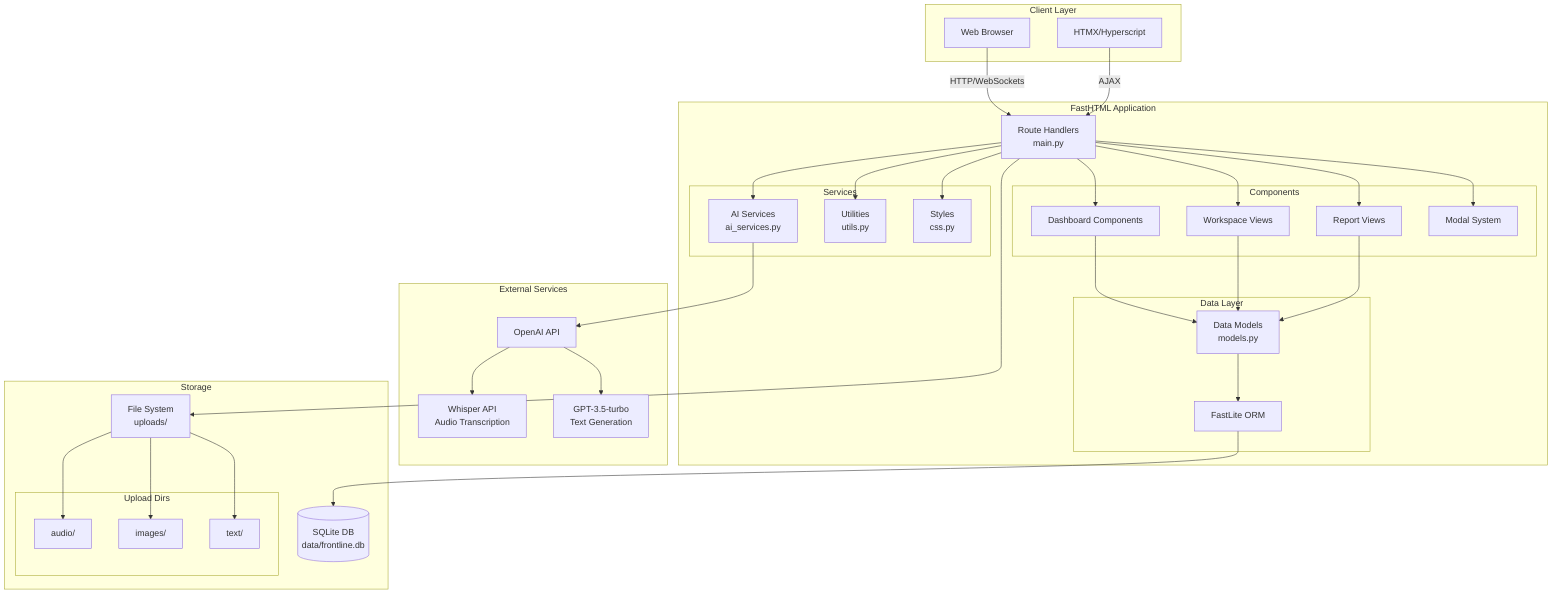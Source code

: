 graph TB
    subgraph ClientLayer["Client Layer"]
        Browser[Web Browser]
        HTMX[HTMX/Hyperscript]
    end
    
    subgraph FastHTMLApp["FastHTML Application"]
        Routes["Route Handlers<br/>main.py"]
        
        subgraph Components["Components"]
            Dashboard[Dashboard Components]
            Workspaces[Workspace Views]
            Reports[Report Views]
            Modals[Modal System]
        end
        
        subgraph Services["Services"]
            AI["AI Services<br/>ai_services.py"]
            Utils["Utilities<br/>utils.py"]
            CSS["Styles<br/>css.py"]
        end
        
        subgraph DataLayer["Data Layer"]
            Models["Data Models<br/>models.py"]
            FastLite[FastLite ORM]
        end
    end
    
    subgraph ExternalServices["External Services"]
        OpenAI[OpenAI API]
        Whisper["Whisper API<br/>Audio Transcription"]
        GPT["GPT-3.5-turbo<br/>Text Generation"]
    end
    
    subgraph Storage["Storage"]
        SQLite[("SQLite DB<br/>data/frontline.db")]
        FileSystem["File System<br/>uploads/"]
        
        subgraph UploadDirs["Upload Dirs"]
            Audio[audio/]
            Images[images/]
            Text[text/]
        end
    end
    
    Browser -->|HTTP/WebSockets| Routes
    HTMX -->|AJAX| Routes
    
    Routes --> Dashboard
    Routes --> Workspaces
    Routes --> Reports
    Routes --> Modals
    
    Dashboard --> Models
    Workspaces --> Models
    Reports --> Models
    
    Models --> FastLite
    FastLite --> SQLite
    
    Routes --> AI
    AI --> OpenAI
    OpenAI --> Whisper
    OpenAI --> GPT
    
    Routes --> Utils
    Routes --> CSS
    
    Routes --> FileSystem
    FileSystem --> Audio
    FileSystem --> Images
    FileSystem --> Text
